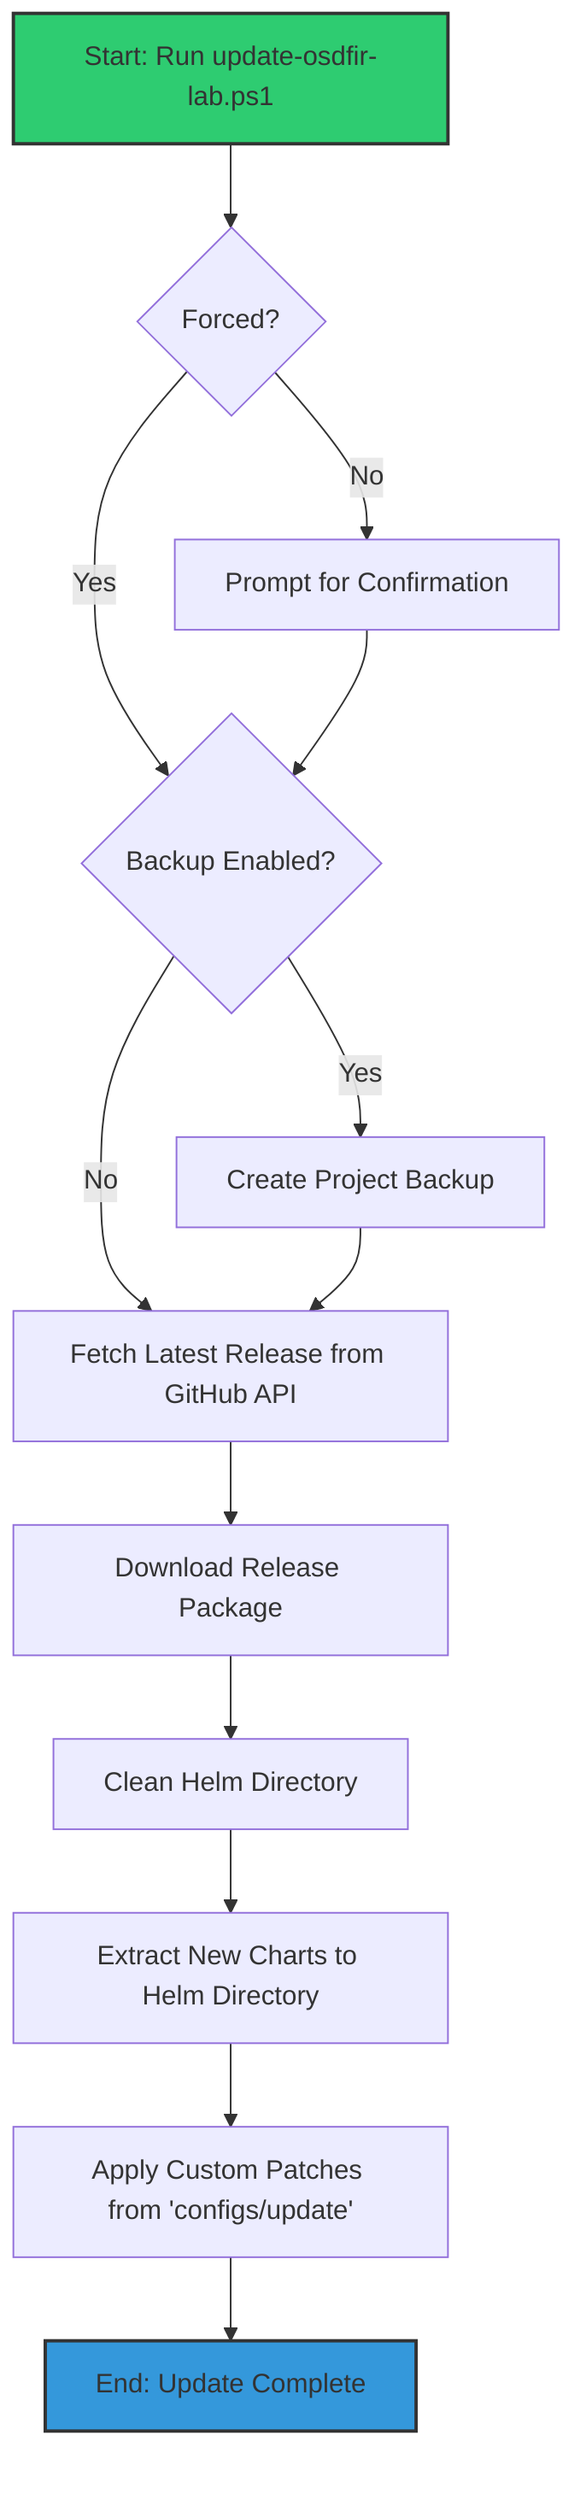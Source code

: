 graph TD
    A[Start: Run update-osdfir-lab.ps1] --> B{Forced?};
    B -- No --> C[Prompt for Confirmation];
    B -- Yes --> D{Backup Enabled?};
    C --> D;

    D -- Yes --> E[Create Project Backup];
    D -- No --> F[Fetch Latest Release from GitHub API];
    E --> F;

    F --> G[Download Release Package];
    G --> H[Clean Helm Directory];
    H --> I[Extract New Charts to Helm Directory];
    I --> J[Apply Custom Patches from 'configs/update'];
    J --> K[End: Update Complete];

    style A fill:#2ecc71,stroke:#333,stroke-width:2px
    style K fill:#3498db,stroke:#333,stroke-width:2px